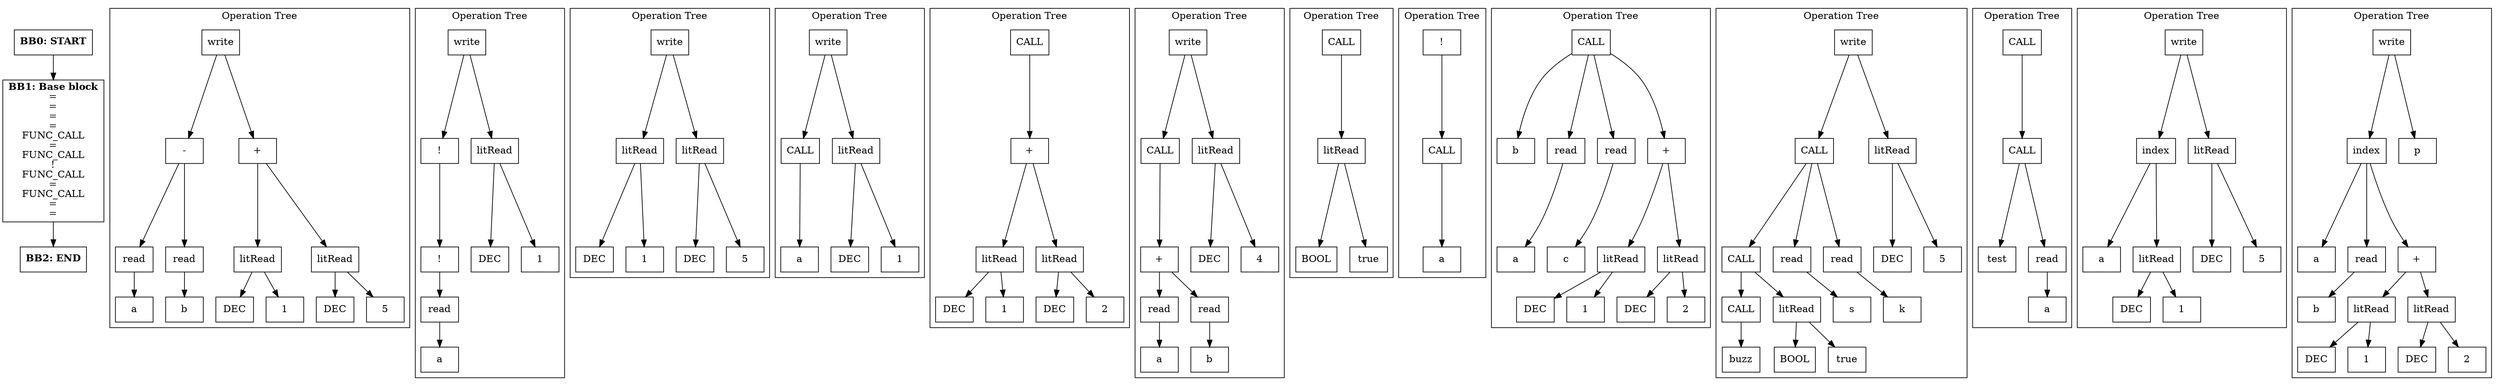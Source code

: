 digraph CFG {
    graph [splines=true];    node [shape=rectangle];

    BB2 [label=<<B>BB2: END</B><BR ALIGN="CENTER"/>>];
    BB1 [label=<<B>BB1: Base block</B><BR ALIGN="CENTER"/>=<BR ALIGN="CENTER"/>=<BR ALIGN="CENTER"/>=<BR ALIGN="CENTER"/>=<BR ALIGN="CENTER"/>FUNC_CALL<BR ALIGN="CENTER"/>=<BR ALIGN="CENTER"/>FUNC_CALL<BR ALIGN="CENTER"/>!<BR ALIGN="CENTER"/>FUNC_CALL<BR ALIGN="CENTER"/>=<BR ALIGN="CENTER"/>FUNC_CALL<BR ALIGN="CENTER"/>=<BR ALIGN="CENTER"/>=<BR ALIGN="CENTER"/>>];
    subgraph cluster_instruction0 {
        label = "Operation Tree";
        node0 [label="write"];
        node1 [label="-"];
        node2 [label="read"];
        node3 [label="a"];
        node2 -> node3;
        node1 -> node2;
        node4 [label="read"];
        node5 [label="b"];
        node4 -> node5;
        node1 -> node4;
        node0 -> node1;
        node6 [label="+"];
        node7 [label="litRead"];
        node8 [label="DEC"];
        node7 -> node8;
        node9 [label="1"];
        node7 -> node9;
        node6 -> node7;
        node10 [label="litRead"];
        node11 [label="DEC"];
        node10 -> node11;
        node12 [label="5"];
        node10 -> node12;
        node6 -> node10;
        node0 -> node6;
    }
    subgraph cluster_instruction13 {
        label = "Operation Tree";
        node13 [label="write"];
        node14 [label="!"];
        node15 [label="!"];
        node16 [label="read"];
        node17 [label="a"];
        node16 -> node17;
        node15 -> node16;
        node14 -> node15;
        node13 -> node14;
        node18 [label="litRead"];
        node19 [label="DEC"];
        node18 -> node19;
        node20 [label="1"];
        node18 -> node20;
        node13 -> node18;
    }
    subgraph cluster_instruction21 {
        label = "Operation Tree";
        node21 [label="write"];
        node22 [label="litRead"];
        node23 [label="DEC"];
        node22 -> node23;
        node24 [label="1"];
        node22 -> node24;
        node21 -> node22;
        node25 [label="litRead"];
        node26 [label="DEC"];
        node25 -> node26;
        node27 [label="5"];
        node25 -> node27;
        node21 -> node25;
    }
    subgraph cluster_instruction28 {
        label = "Operation Tree";
        node28 [label="write"];
        node29 [label="CALL"];
        node30 [label="a"];
        node29 -> node30;
        node28 -> node29;
        node31 [label="litRead"];
        node32 [label="DEC"];
        node31 -> node32;
        node33 [label="1"];
        node31 -> node33;
        node28 -> node31;
    }
    subgraph cluster_instruction34 {
        label = "Operation Tree";
        node34 [label="CALL"];
        node35 [label="+"];
        node36 [label="litRead"];
        node37 [label="DEC"];
        node36 -> node37;
        node38 [label="1"];
        node36 -> node38;
        node35 -> node36;
        node39 [label="litRead"];
        node40 [label="DEC"];
        node39 -> node40;
        node41 [label="2"];
        node39 -> node41;
        node35 -> node39;
        node34 -> node35;
    }
    subgraph cluster_instruction42 {
        label = "Operation Tree";
        node42 [label="write"];
        node43 [label="CALL"];
        node44 [label="+"];
        node45 [label="read"];
        node46 [label="a"];
        node45 -> node46;
        node44 -> node45;
        node47 [label="read"];
        node48 [label="b"];
        node47 -> node48;
        node44 -> node47;
        node43 -> node44;
        node42 -> node43;
        node49 [label="litRead"];
        node50 [label="DEC"];
        node49 -> node50;
        node51 [label="4"];
        node49 -> node51;
        node42 -> node49;
    }
    subgraph cluster_instruction52 {
        label = "Operation Tree";
        node52 [label="CALL"];
        node53 [label="litRead"];
        node54 [label="BOOL"];
        node53 -> node54;
        node55 [label="true"];
        node53 -> node55;
        node52 -> node53;
    }
    subgraph cluster_instruction56 {
        label = "Operation Tree";
        node56 [label="!"];
        node57 [label="CALL"];
        node58 [label="a"];
        node57 -> node58;
        node56 -> node57;
    }
    subgraph cluster_instruction59 {
        label = "Operation Tree";
        node59 [label="CALL"];
        node60 [label="b"];
        node59 -> node60;
        node61 [label="read"];
        node62 [label="a"];
        node61 -> node62;
        node59 -> node61;
        node63 [label="read"];
        node64 [label="c"];
        node63 -> node64;
        node59 -> node63;
        node65 [label="+"];
        node66 [label="litRead"];
        node67 [label="DEC"];
        node66 -> node67;
        node68 [label="1"];
        node66 -> node68;
        node65 -> node66;
        node69 [label="litRead"];
        node70 [label="DEC"];
        node69 -> node70;
        node71 [label="2"];
        node69 -> node71;
        node65 -> node69;
        node59 -> node65;
    }
    subgraph cluster_instruction72 {
        label = "Operation Tree";
        node72 [label="write"];
        node73 [label="CALL"];
        node74 [label="CALL"];
        node75 [label="CALL"];
        node76 [label="buzz"];
        node75 -> node76;
        node74 -> node75;
        node77 [label="litRead"];
        node78 [label="BOOL"];
        node77 -> node78;
        node79 [label="true"];
        node77 -> node79;
        node74 -> node77;
        node73 -> node74;
        node80 [label="read"];
        node81 [label="s"];
        node80 -> node81;
        node73 -> node80;
        node82 [label="read"];
        node83 [label="k"];
        node82 -> node83;
        node73 -> node82;
        node72 -> node73;
        node84 [label="litRead"];
        node85 [label="DEC"];
        node84 -> node85;
        node86 [label="5"];
        node84 -> node86;
        node72 -> node84;
    }
    subgraph cluster_instruction87 {
        label = "Operation Tree";
        node87 [label="CALL"];
        node88 [label="CALL"];
        node89 [label="test"];
        node88 -> node89;
        node90 [label="read"];
        node91 [label="a"];
        node90 -> node91;
        node88 -> node90;
        node87 -> node88;
    }
    subgraph cluster_instruction92 {
        label = "Operation Tree";
        node92 [label="write"];
        node93 [label="index"];
        node94 [label="a"];
        node93 -> node94;
        node95 [label="litRead"];
        node96 [label="DEC"];
        node95 -> node96;
        node97 [label="1"];
        node95 -> node97;
        node93 -> node95;
        node92 -> node93;
        node98 [label="litRead"];
        node99 [label="DEC"];
        node98 -> node99;
        node100 [label="5"];
        node98 -> node100;
        node92 -> node98;
    }
    subgraph cluster_instruction101 {
        label = "Operation Tree";
        node101 [label="write"];
        node102 [label="index"];
        node103 [label="a"];
        node102 -> node103;
        node104 [label="read"];
        node105 [label="b"];
        node104 -> node105;
        node102 -> node104;
        node106 [label="+"];
        node107 [label="litRead"];
        node108 [label="DEC"];
        node107 -> node108;
        node109 [label="1"];
        node107 -> node109;
        node106 -> node107;
        node110 [label="litRead"];
        node111 [label="DEC"];
        node110 -> node111;
        node112 [label="2"];
        node110 -> node112;
        node106 -> node110;
        node102 -> node106;
        node101 -> node102;
        node113 [label="p"];
        node101 -> node113;
    }
    BB0 [label=<<B>BB0: START</B><BR ALIGN="CENTER"/>>];

    BB1 -> BB2;
    BB0 -> BB1;
}
